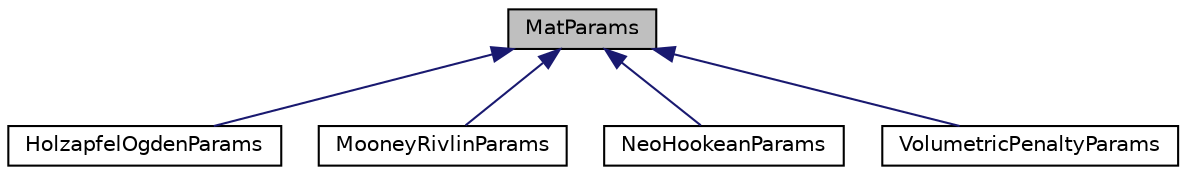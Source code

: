 digraph "MatParams"
{
 // LATEX_PDF_SIZE
  edge [fontname="Helvetica",fontsize="10",labelfontname="Helvetica",labelfontsize="10"];
  node [fontname="Helvetica",fontsize="10",shape=record];
  Node1 [label="MatParams",height=0.2,width=0.4,color="black", fillcolor="grey75", style="filled", fontcolor="black",tooltip=" "];
  Node1 -> Node2 [dir="back",color="midnightblue",fontsize="10",style="solid",fontname="Helvetica"];
  Node2 [label="HolzapfelOgdenParams",height=0.2,width=0.4,color="black", fillcolor="white", style="filled",URL="$class_holzapfel_ogden_params.html",tooltip=" "];
  Node1 -> Node3 [dir="back",color="midnightblue",fontsize="10",style="solid",fontname="Helvetica"];
  Node3 [label="MooneyRivlinParams",height=0.2,width=0.4,color="black", fillcolor="white", style="filled",URL="$class_mooney_rivlin_params.html",tooltip=" "];
  Node1 -> Node4 [dir="back",color="midnightblue",fontsize="10",style="solid",fontname="Helvetica"];
  Node4 [label="NeoHookeanParams",height=0.2,width=0.4,color="black", fillcolor="white", style="filled",URL="$class_neo_hookean_params.html",tooltip=" "];
  Node1 -> Node5 [dir="back",color="midnightblue",fontsize="10",style="solid",fontname="Helvetica"];
  Node5 [label="VolumetricPenaltyParams",height=0.2,width=0.4,color="black", fillcolor="white", style="filled",URL="$class_volumetric_penalty_params.html",tooltip=" "];
}
